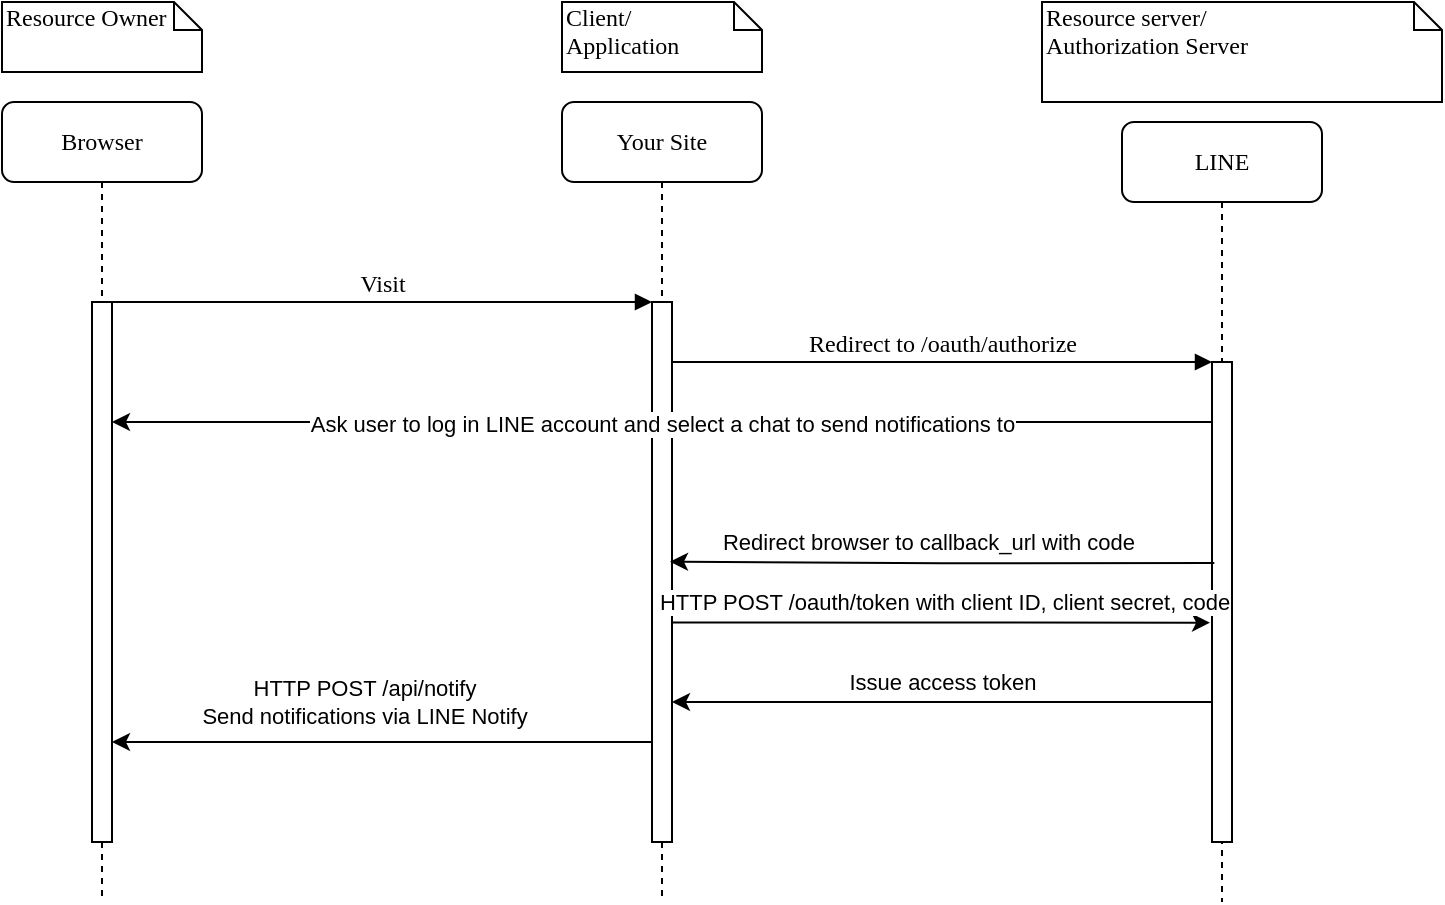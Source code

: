 <mxfile version="19.0.3" type="device"><diagram name="Page-1" id="13e1069c-82ec-6db2-03f1-153e76fe0fe0"><mxGraphModel dx="433" dy="315" grid="1" gridSize="10" guides="1" tooltips="1" connect="1" arrows="1" fold="1" page="1" pageScale="1" pageWidth="1100" pageHeight="850" background="#ffffff" math="0" shadow="0"><root><mxCell id="0"/><mxCell id="1" parent="0"/><mxCell id="7baba1c4bc27f4b0-2" value="Your Site" style="shape=umlLifeline;perimeter=lifelinePerimeter;whiteSpace=wrap;html=1;container=1;collapsible=0;recursiveResize=0;outlineConnect=0;rounded=1;shadow=0;comic=0;labelBackgroundColor=none;strokeWidth=1;fontFamily=Verdana;fontSize=12;align=center;" parent="1" vertex="1"><mxGeometry x="390" y="80" width="100" height="400" as="geometry"/></mxCell><mxCell id="7baba1c4bc27f4b0-10" value="" style="html=1;points=[];perimeter=orthogonalPerimeter;rounded=0;shadow=0;comic=0;labelBackgroundColor=none;strokeWidth=1;fontFamily=Verdana;fontSize=12;align=center;" parent="7baba1c4bc27f4b0-2" vertex="1"><mxGeometry x="45" y="100" width="10" height="270" as="geometry"/></mxCell><mxCell id="7baba1c4bc27f4b0-3" value="LINE" style="shape=umlLifeline;perimeter=lifelinePerimeter;whiteSpace=wrap;html=1;container=1;collapsible=0;recursiveResize=0;outlineConnect=0;rounded=1;shadow=0;comic=0;labelBackgroundColor=none;strokeWidth=1;fontFamily=Verdana;fontSize=12;align=center;" parent="1" vertex="1"><mxGeometry x="670" y="90" width="100" height="390" as="geometry"/></mxCell><mxCell id="7baba1c4bc27f4b0-13" value="" style="html=1;points=[];perimeter=orthogonalPerimeter;rounded=0;shadow=0;comic=0;labelBackgroundColor=none;strokeWidth=1;fontFamily=Verdana;fontSize=12;align=center;" parent="7baba1c4bc27f4b0-3" vertex="1"><mxGeometry x="45" y="120" width="10" height="240" as="geometry"/></mxCell><mxCell id="7baba1c4bc27f4b0-8" value="Browser" style="shape=umlLifeline;perimeter=lifelinePerimeter;whiteSpace=wrap;html=1;container=1;collapsible=0;recursiveResize=0;outlineConnect=0;rounded=1;shadow=0;comic=0;labelBackgroundColor=none;strokeWidth=1;fontFamily=Verdana;fontSize=12;align=center;" parent="1" vertex="1"><mxGeometry x="110" y="80" width="100" height="400" as="geometry"/></mxCell><mxCell id="7baba1c4bc27f4b0-9" value="" style="html=1;points=[];perimeter=orthogonalPerimeter;rounded=0;shadow=0;comic=0;labelBackgroundColor=none;strokeWidth=1;fontFamily=Verdana;fontSize=12;align=center;" parent="7baba1c4bc27f4b0-8" vertex="1"><mxGeometry x="45" y="100" width="10" height="270" as="geometry"/></mxCell><mxCell id="7baba1c4bc27f4b0-11" value="Visit" style="html=1;verticalAlign=bottom;endArrow=block;entryX=0;entryY=0;labelBackgroundColor=none;fontFamily=Verdana;fontSize=12;edgeStyle=elbowEdgeStyle;elbow=vertical;" parent="1" source="7baba1c4bc27f4b0-9" target="7baba1c4bc27f4b0-10" edge="1"><mxGeometry relative="1" as="geometry"><mxPoint x="220" y="190" as="sourcePoint"/></mxGeometry></mxCell><mxCell id="7baba1c4bc27f4b0-14" value="Redirect to /oauth/authorize" style="html=1;verticalAlign=bottom;endArrow=block;entryX=0;entryY=0;labelBackgroundColor=none;fontFamily=Verdana;fontSize=12;edgeStyle=elbowEdgeStyle;elbow=vertical;" parent="1" source="7baba1c4bc27f4b0-10" target="7baba1c4bc27f4b0-13" edge="1"><mxGeometry relative="1" as="geometry"><mxPoint x="460" y="200" as="sourcePoint"/></mxGeometry></mxCell><mxCell id="7baba1c4bc27f4b0-40" value="Resource Owner" style="shape=note;whiteSpace=wrap;html=1;size=14;verticalAlign=top;align=left;spacingTop=-6;rounded=0;shadow=0;comic=0;labelBackgroundColor=none;strokeWidth=1;fontFamily=Verdana;fontSize=12" parent="1" vertex="1"><mxGeometry x="110" y="30" width="100" height="35" as="geometry"/></mxCell><mxCell id="7baba1c4bc27f4b0-41" value="Client/&lt;br&gt;Application" style="shape=note;whiteSpace=wrap;html=1;size=14;verticalAlign=top;align=left;spacingTop=-6;rounded=0;shadow=0;comic=0;labelBackgroundColor=none;strokeWidth=1;fontFamily=Verdana;fontSize=12" parent="1" vertex="1"><mxGeometry x="390" y="30" width="100" height="35" as="geometry"/></mxCell><mxCell id="7baba1c4bc27f4b0-42" value="Resource server/&lt;br&gt;Authorization Server" style="shape=note;whiteSpace=wrap;html=1;size=14;verticalAlign=top;align=left;spacingTop=-6;rounded=0;shadow=0;comic=0;labelBackgroundColor=none;strokeWidth=1;fontFamily=Verdana;fontSize=12" parent="1" vertex="1"><mxGeometry x="630" y="30" width="200" height="50" as="geometry"/></mxCell><mxCell id="lpXpZ-bWZ1pc868USufZ-3" value="Redirect browser to callback_url with code" style="edgeStyle=orthogonalEdgeStyle;rounded=0;orthogonalLoop=1;jettySize=auto;html=1;entryX=0.9;entryY=0.481;entryDx=0;entryDy=0;entryPerimeter=0;exitX=0.115;exitY=0.419;exitDx=0;exitDy=0;exitPerimeter=0;" parent="1" source="7baba1c4bc27f4b0-13" target="7baba1c4bc27f4b0-10" edge="1"><mxGeometry x="0.053" y="-10" relative="1" as="geometry"><mxPoint x="450" y="310" as="targetPoint"/><Array as="points"/><mxPoint as="offset"/></mxGeometry></mxCell><mxCell id="lpXpZ-bWZ1pc868USufZ-4" style="edgeStyle=orthogonalEdgeStyle;rounded=0;orthogonalLoop=1;jettySize=auto;html=1;entryX=-0.098;entryY=0.543;entryDx=0;entryDy=0;entryPerimeter=0;" parent="1" source="7baba1c4bc27f4b0-10" target="7baba1c4bc27f4b0-13" edge="1"><mxGeometry relative="1" as="geometry"><Array as="points"><mxPoint x="580" y="340"/></Array><mxPoint x="720" y="285" as="targetPoint"/></mxGeometry></mxCell><mxCell id="lpXpZ-bWZ1pc868USufZ-5" value="HTTP POST /oauth/token with client ID, client secret, code" style="edgeLabel;html=1;align=center;verticalAlign=middle;resizable=0;points=[];" parent="lpXpZ-bWZ1pc868USufZ-4" vertex="1" connectable="0"><mxGeometry x="-0.179" y="2" relative="1" as="geometry"><mxPoint x="25" y="-9" as="offset"/></mxGeometry></mxCell><mxCell id="lpXpZ-bWZ1pc868USufZ-6" style="edgeStyle=orthogonalEdgeStyle;rounded=0;orthogonalLoop=1;jettySize=auto;html=1;" parent="1" source="7baba1c4bc27f4b0-13" target="7baba1c4bc27f4b0-10" edge="1"><mxGeometry relative="1" as="geometry"><Array as="points"><mxPoint x="620" y="380"/><mxPoint x="620" y="380"/></Array></mxGeometry></mxCell><mxCell id="lpXpZ-bWZ1pc868USufZ-7" value="Issue access token" style="edgeLabel;html=1;align=center;verticalAlign=middle;resizable=0;points=[];" parent="lpXpZ-bWZ1pc868USufZ-6" vertex="1" connectable="0"><mxGeometry x="-0.1" relative="1" as="geometry"><mxPoint x="-13.86" y="-10.03" as="offset"/></mxGeometry></mxCell><mxCell id="lpXpZ-bWZ1pc868USufZ-8" style="edgeStyle=orthogonalEdgeStyle;rounded=0;orthogonalLoop=1;jettySize=auto;html=1;" parent="1" source="7baba1c4bc27f4b0-10" edge="1"><mxGeometry relative="1" as="geometry"><mxPoint x="165" y="400" as="targetPoint"/><Array as="points"><mxPoint x="165" y="400"/></Array></mxGeometry></mxCell><mxCell id="lpXpZ-bWZ1pc868USufZ-9" value="HTTP POST /api/notify&lt;br&gt;Send notifications via LINE Notify" style="edgeLabel;html=1;align=center;verticalAlign=middle;resizable=0;points=[];" parent="lpXpZ-bWZ1pc868USufZ-8" vertex="1" connectable="0"><mxGeometry x="0.066" y="1" relative="1" as="geometry"><mxPoint y="-21" as="offset"/></mxGeometry></mxCell><mxCell id="t1JNe-1L50TEMiq6r3gj-1" style="edgeStyle=orthogonalEdgeStyle;rounded=0;orthogonalLoop=1;jettySize=auto;html=1;" edge="1" parent="1" source="7baba1c4bc27f4b0-13" target="7baba1c4bc27f4b0-9"><mxGeometry relative="1" as="geometry"><Array as="points"><mxPoint x="310" y="240"/><mxPoint x="310" y="240"/></Array></mxGeometry></mxCell><mxCell id="t1JNe-1L50TEMiq6r3gj-2" value="Ask user to log in LINE account and select a chat to send notifications to" style="edgeLabel;html=1;align=center;verticalAlign=middle;resizable=0;points=[];" vertex="1" connectable="0" parent="t1JNe-1L50TEMiq6r3gj-1"><mxGeometry x="-0.185" y="1" relative="1" as="geometry"><mxPoint x="-51" as="offset"/></mxGeometry></mxCell></root></mxGraphModel></diagram></mxfile>